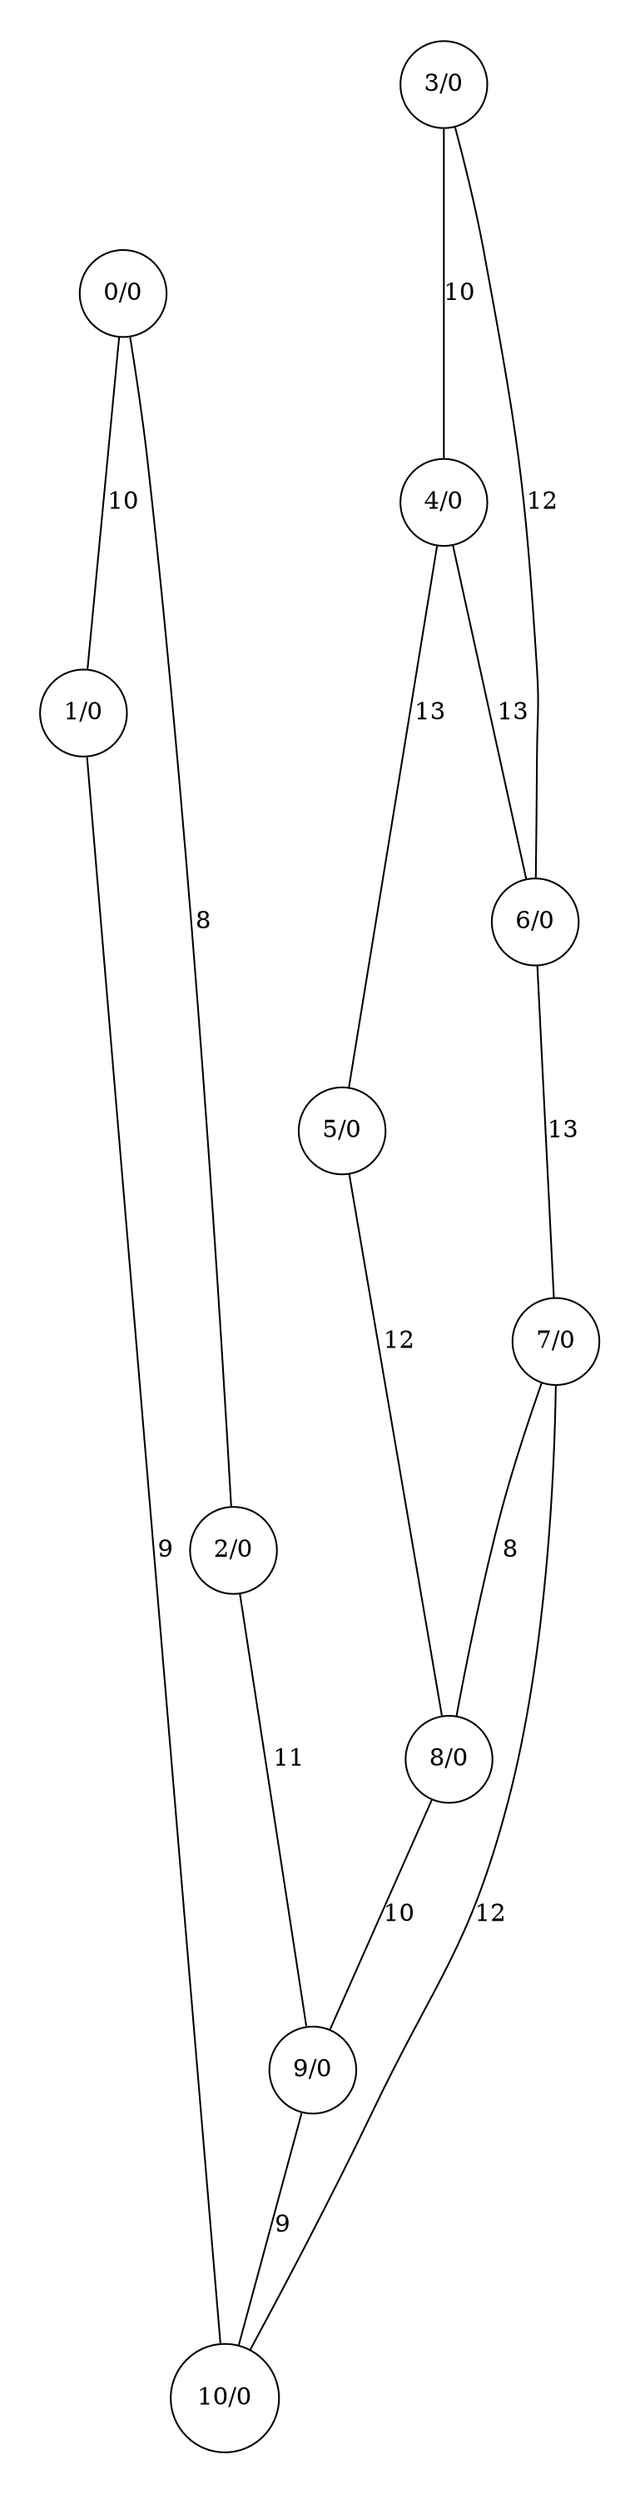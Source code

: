 graph G {
ratio=expand;
overlap=false;
size="20,20!";
0 [status=on, style="", weight=0, color="", Country="United States", id=0, pos="-74,40!", Longitude="-74.00597", label="0/0", betweeness=0, shape=circle, Latitude="40.71427", type=normal, prob=0, true_status=on];
1 [status=on, style="", weight=0, color="", Country="United States", id=1, pos="-87,41!", Longitude="-87.65005", label="1/0", betweeness=0, shape=circle, Latitude="41.85003", type=normal, prob=0, true_status=on];
2 [status=on, prob=0, style="", weight=0, color="", Country="United States", pos="-77,38!", Longitude="-77.03637", betweeness=0, shape=circle, Internal=1, Latitude="38.89511", label="2/0", type=normal, id=2, true_status=on];
3 [status=on, prob=0, style="", weight=0, color="", Country="United States", pos="-122,47!", Longitude="-122.33207", betweeness=0, shape=circle, Internal=1, Latitude="47.60621", label="3/0", type=normal, id=3, true_status=on];
4 [status=on, prob=0, style="", weight=0, color="", Country="United States", pos="-122,37!", Longitude="-122.03635", betweeness=0, shape=circle, Internal=1, Latitude="37.36883", label="4/0", type=normal, id=4, true_status=on];
5 [status=on, prob=0, style="", weight=0, color="", Country="United States", pos="-118,34!", Longitude="-118.24368", betweeness=0, shape=circle, Internal=1, Latitude="34.05223", label="5/0", type=normal, id=5, true_status=on];
6 [status=on, prob=0, style="", weight=0, color="", Country="United States", pos="-104,39!", Longitude="-104.9847", betweeness=0, shape=circle, Internal=1, Latitude="39.73915", label="6/0", type=normal, id=6, true_status=on];
7 [status=on, prob=0, style="", weight=0, color="", Country="United States", pos="-94,39!", Longitude="-94.62746", betweeness=0, shape=circle, Internal=1, Latitude="39.11417", label="7/0", type=normal, id=7, true_status=on];
8 [status=on, prob=0, style="", weight=0, color="", Country="United States", pos="-95,29!", Longitude="-95.36327", betweeness=0, shape=circle, Internal=1, Latitude="29.76328", label="8/0", type=normal, id=8, true_status=on];
9 [status=on, prob=0, style="", weight=0, color="", Country="United States", pos="-84,33!", Longitude="-84.38798", betweeness=0, shape=circle, Internal=1, Latitude="33.749", label="9/0", type=normal, id=9, true_status=on];
10 [status=on, prob=0, style="", weight=0, color="", Country="United States", pos="-86,39!", Longitude="-86.15804", betweeness=0, shape=circle, Internal=1, Latitude="39.76838", label="10/0", type=normal, id=10, true_status=on];
0 -- 1  [LinkType="OC-192", status=on, capacity=10, weight="0.01", color=black, LinkNote=c, label=10, LinkLabel="OC-192c", key=0, type=normal, prob=0, true_status=on];
0 -- 2  [LinkType="OC-192", status=on, capacity=8, weight="0.0125", color=black, LinkNote=c, label=8, LinkLabel="OC-192c", key=0, type=normal, prob=0, true_status=on];
1 -- 10  [LinkType="OC-192", status=on, capacity=9, weight="0.0111111111111", color=black, LinkNote=c, label=9, LinkLabel="OC-192c", key=0, type=normal, prob=0, true_status=on];
2 -- 9  [LinkType="OC-192", status=on, capacity=11, weight="0.00909090909091", color=black, LinkNote=c, label=11, LinkLabel="OC-192c", key=0, type=normal, prob=0, true_status=on];
3 -- 4  [LinkType="OC-192", status=on, capacity=10, weight="0.01", color=black, LinkNote=c, label=10, LinkLabel="OC-192c", key=0, type=normal, prob=0, true_status=on];
3 -- 6  [LinkType="OC-192", status=on, capacity=12, weight="0.00833333333333", color=black, LinkNote=c, label=12, LinkLabel="OC-192c", key=0, type=normal, prob=0, true_status=on];
4 -- 5  [LinkType="OC-192", status=on, capacity=13, weight="0.00769230769231", color=black, LinkNote=c, label=13, LinkLabel="OC-192c", key=0, type=normal, prob=0, true_status=on];
4 -- 6  [LinkType="OC-192", status=on, capacity=13, weight="0.00769230769231", color=black, LinkNote=c, label=13, LinkLabel="OC-192c", key=0, type=normal, prob=0, true_status=on];
5 -- 8  [LinkType="OC-192", status=on, capacity=12, weight="0.00833333333333", color=black, LinkNote=c, label=12, LinkLabel="OC-192c", key=0, type=normal, prob=0, true_status=on];
6 -- 7  [LinkType="OC-192", status=on, capacity=13, weight="0.00769230769231", color=black, LinkNote=c, label=13, LinkLabel="OC-192c", key=0, type=normal, prob=0, true_status=on];
7 -- 8  [LinkType="OC-192", status=on, capacity=8, weight="0.0125", color=black, LinkNote=c, label=8, LinkLabel="OC-192c", key=0, type=normal, prob=0, true_status=on];
7 -- 10  [LinkType="OC-192", status=on, capacity=12, weight="0.00833333333333", color=black, LinkNote=c, label=12, LinkLabel="OC-192c", key=0, type=normal, prob=0, true_status=on];
8 -- 9  [LinkType="OC-192", status=on, capacity=10, weight="0.01", color=black, LinkNote=c, label=10, LinkLabel="OC-192c", key=0, type=normal, prob=0, true_status=on];
9 -- 10  [LinkType="OC-192", status=on, capacity=9, weight="0.0111111111111", color=black, LinkNote=c, label=9, LinkLabel="OC-192c", key=0, type=normal, prob=0, true_status=on];
}

